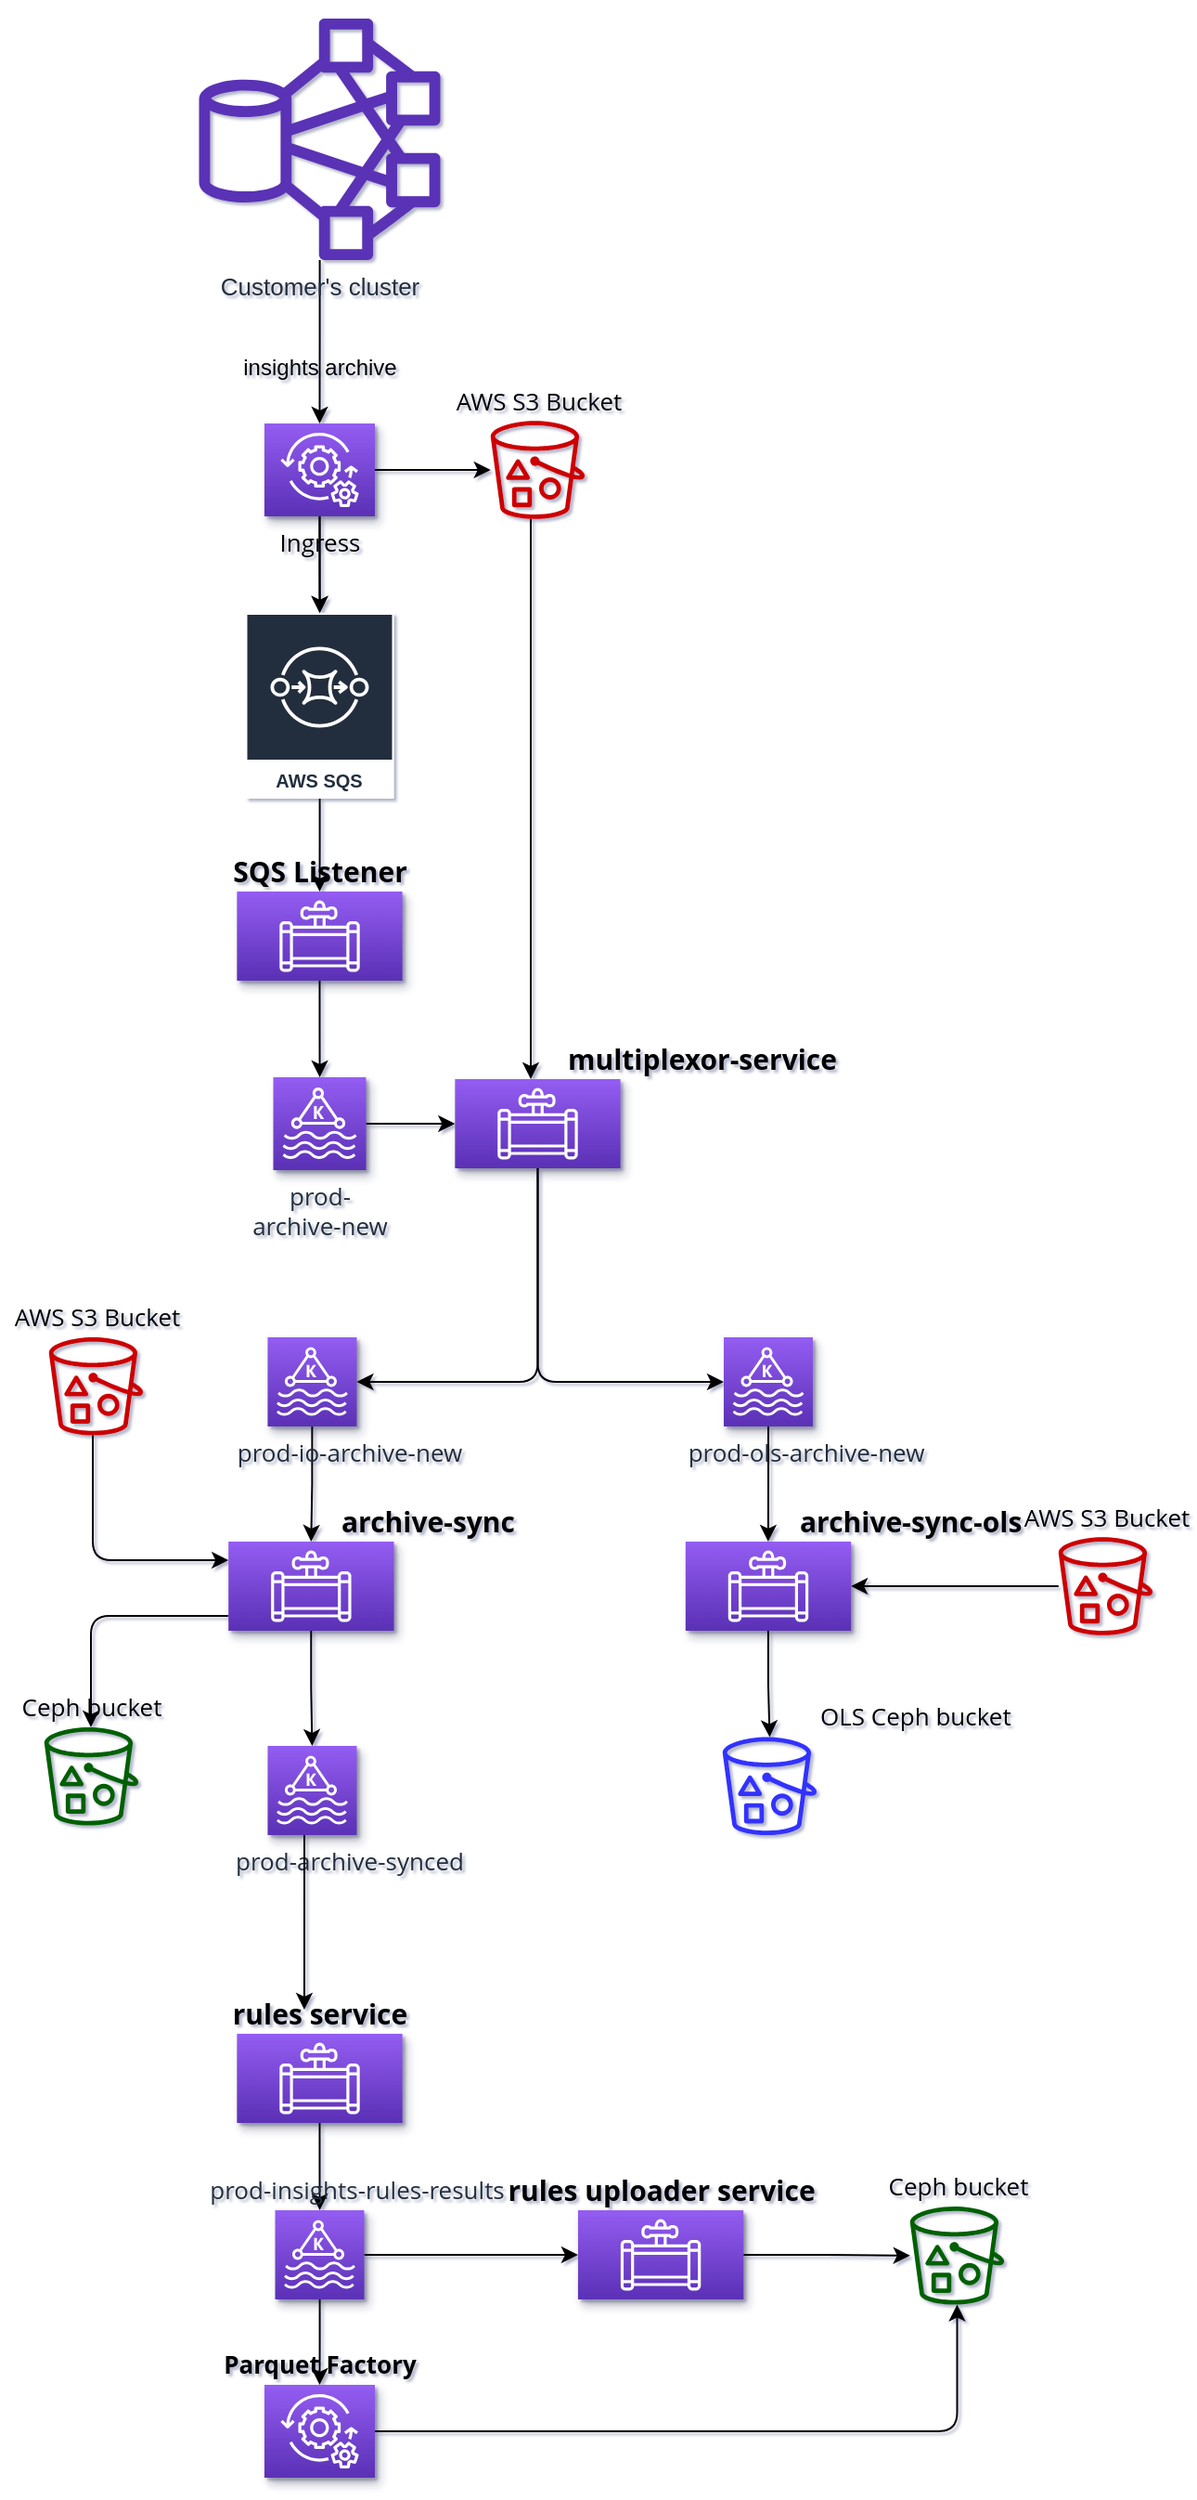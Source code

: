 <mxfile version="24.2.5" type="device">
  <diagram id="PvZe2rQdpgl4ulF8Twd2" name="Page-1">
    <mxGraphModel dx="1234" dy="870" grid="1" gridSize="10" guides="1" tooltips="1" connect="1" arrows="1" fold="1" page="0" pageScale="1" pageWidth="850" pageHeight="1100" math="0" shadow="1" extFonts="Open Sans^https://fonts.googleapis.com/css?family=Open+Sans">
      <root>
        <UserObject label="" animation="show Wq5InzKh79W2wBIpRcLx-78 fade&#xa;show cvLpx6p-RuNz1EM1y9mV-29 fade&#xa;wait 1000&#xa;&#xa;show Wq5InzKh79W2wBIpRcLx-1&#xa;wait 1000&#xa;show cvLpx6p-RuNz1EM1y9mV-24 fade&#xa;wait 1000&#xa;&#xa;show Wq5InzKh79W2wBIpRcLx-85 fade&#xa;show cvLpx6p-RuNz1EM1y9mV-22 fade&#xa;wait 1000&#xa;show Wq5InzKh79W2wBIpRcLx-2&#xa;wait 1000&#xa;show cvLpx6p-RuNz1EM1y9mV-23 fade&#xa;wait 1000&#xa;show Wq5InzKh79W2wBIpRcLx-3&#xa;wait 1000&#xa;show cvLpx6p-RuNz1EM1y9mV-30 fade&#xa;wait 1000&#xa;show Wq5InzKh79W2wBIpRcLx-4&#xa;wait 1000&#xa;show cvLpx6p-RuNz1EM1y9mV-25 fade&#xa;wait 1000&#xa;show cvLpx6p-RuNz1EM1y9mV-2 fade&#xa;wait 1000&#xa;show Wq5InzKh79W2wBIpRcLx-5&#xa;wait 1000&#xa;show Wq5InzKh79W2wBIpRcLx-6&#xa;wait 1000&#xa;show Wq5InzKh79W2wBIpRcLx-7&#xa;wait 1000&#xa;show cvLpx6p-RuNz1EM1y9mV-4 fade&#xa;wait 1000&#xa;show Wq5InzKh79W2wBIpRcLx-26&#xa;wait 1000&#xa;show Wq5InzKh79W2wBIpRcLx-20 fade&#xa;wait 1000&#xa;show Wq5InzKh79W2wBIpRcLx-21&#xa;wait 1000&#xa;show cvLpx6p-RuNz1EM1y9mV-8 fade&#xa;wait 1000&#xa;show cvLpx6p-RuNz1EM1y9mV-40 fade&#xa;show cvLpx6p-RuNz1EM1y9mV-9 fade&#xa;wait 1000&#xa;show hZzMzlVJMegq5i51UVMi-1&#xa;wait 1000&#xa;show qZqwFrgaYaiB9kYyUIb4-5&#xa;wait 1000&#xa;show cvLpx6p-RuNz1EM1y9mV-43&#xa;wait 1000&#xa;&#xa;&#xa;" id="0">
          <mxCell />
        </UserObject>
        <mxCell id="1" parent="0" />
        <mxCell id="cvLpx6p-RuNz1EM1y9mV-4" value="&lt;blockquote style=&quot;margin: 0 0 0 40px ; border: none ; padding: 0px&quot;&gt;&lt;span&gt;prod-archive-synced&lt;/span&gt;&lt;/blockquote&gt;" style="outlineConnect=0;fontColor=#232F3E;gradientColor=#945DF2;gradientDirection=north;fillColor=#5A30B5;strokeColor=#ffffff;dashed=0;verticalLabelPosition=bottom;verticalAlign=top;align=center;html=1;fontSize=13;fontStyle=0;aspect=fixed;shape=mxgraph.aws4.resourceIcon;resIcon=mxgraph.aws4.managed_streaming_for_kafka;shadow=1;labelPosition=center;spacingRight=0;fontFamily=Open Sans;spacingLeft=0;" parent="1" vertex="1">
          <mxGeometry x="144.235" y="940" width="48" height="48" as="geometry" />
        </mxCell>
        <mxCell id="cvLpx6p-RuNz1EM1y9mV-2" value="&lt;div&gt;&lt;b&gt;&lt;span style=&quot;font-size: 15px&quot;&gt;multiplexor-service&lt;/span&gt;&lt;/b&gt;&lt;/div&gt;" style="outlineConnect=0;fontColor=#000000;gradientColor=#945DF2;gradientDirection=north;fillColor=#5A30B5;strokeColor=#ffffff;dashed=0;verticalLabelPosition=top;verticalAlign=bottom;align=left;html=1;fontSize=15;fontStyle=1;aspect=fixed;shape=mxgraph.aws4.resourceIcon;resIcon=mxgraph.aws4.data_pipeline;fontFamily=Open Sans;shadow=1;labelPosition=right;spacingLeft=-30;" parent="1" vertex="1">
          <mxGeometry x="245.175" y="581" width="89.14" height="48" as="geometry" />
        </mxCell>
        <mxCell id="hzfEIbbCn_4-XFb5gGIH-16" value="" style="edgeStyle=orthogonalEdgeStyle;rounded=0;orthogonalLoop=1;jettySize=auto;html=1;fontSize=20;" parent="1" source="cvLpx6p-RuNz1EM1y9mV-23" target="cvLpx6p-RuNz1EM1y9mV-2" edge="1">
          <mxGeometry relative="1" as="geometry">
            <mxPoint x="840" y="253.0" as="targetPoint" />
          </mxGeometry>
        </mxCell>
        <mxCell id="cvLpx6p-RuNz1EM1y9mV-23" value="&lt;div style=&quot;font-size: 13px&quot;&gt;prod-&lt;br&gt;archive-new&lt;/div&gt;" style="outlineConnect=0;fontColor=#232F3E;gradientColor=#945DF2;gradientDirection=north;fillColor=#5A30B5;strokeColor=#ffffff;dashed=0;verticalLabelPosition=bottom;verticalAlign=top;align=center;html=1;fontSize=13;fontStyle=0;aspect=fixed;shape=mxgraph.aws4.resourceIcon;resIcon=mxgraph.aws4.managed_streaming_for_kafka;labelPosition=center;shadow=1;fontFamily=Open Sans;" parent="1" vertex="1">
          <mxGeometry x="147.25" y="580" width="50" height="50" as="geometry" />
        </mxCell>
        <mxCell id="Wq5InzKh79W2wBIpRcLx-2" value="" style="edgeStyle=orthogonalEdgeStyle;rounded=0;orthogonalLoop=1;jettySize=auto;html=1;" parent="1" source="cvLpx6p-RuNz1EM1y9mV-24" target="hzfEIbbCn_4-XFb5gGIH-3" edge="1">
          <mxGeometry relative="1" as="geometry" />
        </mxCell>
        <mxCell id="hzfEIbbCn_4-XFb5gGIH-8" value="" style="edgeStyle=orthogonalEdgeStyle;rounded=0;orthogonalLoop=1;jettySize=auto;html=1;" parent="1" source="cvLpx6p-RuNz1EM1y9mV-24" target="hzfEIbbCn_4-XFb5gGIH-7" edge="1">
          <mxGeometry relative="1" as="geometry" />
        </mxCell>
        <mxCell id="dzDXNNR-nJhao6QNLTsh-1" value="" style="edgeStyle=orthogonalEdgeStyle;rounded=0;orthogonalLoop=1;jettySize=auto;html=1;" parent="1" source="cvLpx6p-RuNz1EM1y9mV-24" target="hzfEIbbCn_4-XFb5gGIH-3" edge="1">
          <mxGeometry relative="1" as="geometry" />
        </mxCell>
        <UserObject label="Ingress" id="cvLpx6p-RuNz1EM1y9mV-24">
          <mxCell style="outlineConnect=0;fontColor=#000000;gradientColor=#945DF2;gradientDirection=north;fillColor=#5A30B5;strokeColor=#FFFFFF;dashed=0;verticalLabelPosition=bottom;verticalAlign=top;align=center;html=1;fontSize=13;fontStyle=0;aspect=fixed;shape=mxgraph.aws4.resourceIcon;resIcon=mxgraph.aws4.managed_services;fontFamily=Open Sans;shadow=1;labelBorderColor=none;labelBackgroundColor=none;" parent="1" vertex="1">
            <mxGeometry x="142.49" y="228" width="59.52" height="50" as="geometry" />
          </mxCell>
        </UserObject>
        <mxCell id="Wq5InzKh79W2wBIpRcLx-83" value="" style="shape=image;imageAspect=0;aspect=fixed;verticalLabelPosition=bottom;verticalAlign=top;rounded=0;dashed=1;labelBackgroundColor=none;strokeColor=#3399FF;strokeWidth=2;fillColor=#ffffff;fontColor=#0066CC;align=center;html=1;image=https://static.redhat.com/libs/redhat/brand-assets/latest/corp/logo--hat-only.svg;" parent="1" vertex="1">
          <mxGeometry width="70" as="geometry" />
        </mxCell>
        <mxCell id="8Mudrr2gFht6RSvs2BrG-41" value="insights archive" style="edgeStyle=orthogonalEdgeStyle;rounded=0;orthogonalLoop=1;jettySize=auto;html=1;labelBackgroundColor=none;fontSize=12;fontColor=#000000;labelPosition=center;verticalLabelPosition=bottom;align=center;verticalAlign=top;" parent="1" source="8Mudrr2gFht6RSvs2BrG-1" target="cvLpx6p-RuNz1EM1y9mV-24" edge="1">
          <mxGeometry relative="1" as="geometry">
            <mxPoint x="150" y="253.12" as="targetPoint" />
            <Array as="points" />
          </mxGeometry>
        </mxCell>
        <mxCell id="8Mudrr2gFht6RSvs2BrG-1" value="Customer&#39;s cluster" style="outlineConnect=0;fontColor=#232F3E;gradientColor=none;fillColor=#5A30B5;strokeColor=none;dashed=0;verticalLabelPosition=bottom;verticalAlign=top;align=center;html=1;fontSize=13;fontStyle=0;aspect=fixed;pointerEvents=1;shape=mxgraph.aws4.hdfs_cluster;" parent="1" vertex="1">
          <mxGeometry x="107.25" y="10" width="130" height="130" as="geometry" />
        </mxCell>
        <mxCell id="hzfEIbbCn_4-XFb5gGIH-10" value="" style="edgeStyle=orthogonalEdgeStyle;rounded=0;orthogonalLoop=1;jettySize=auto;html=1;" parent="1" source="hzfEIbbCn_4-XFb5gGIH-3" target="hzfEIbbCn_4-XFb5gGIH-9" edge="1">
          <mxGeometry relative="1" as="geometry" />
        </mxCell>
        <mxCell id="hzfEIbbCn_4-XFb5gGIH-3" value="AWS SQS" style="outlineConnect=0;fontColor=#232F3E;gradientColor=none;strokeColor=#ffffff;fillColor=#232F3E;dashed=0;verticalLabelPosition=middle;verticalAlign=bottom;align=center;html=1;whiteSpace=wrap;fontSize=10;fontStyle=1;spacing=3;shape=mxgraph.aws4.productIcon;prIcon=mxgraph.aws4.sqs;" parent="1" vertex="1">
          <mxGeometry x="132.25" y="330.0" width="80" height="100" as="geometry" />
        </mxCell>
        <mxCell id="hzfEIbbCn_4-XFb5gGIH-35" value="" style="edgeStyle=orthogonalEdgeStyle;rounded=0;orthogonalLoop=1;jettySize=auto;html=1;fontSize=20;" parent="1" source="hzfEIbbCn_4-XFb5gGIH-7" target="cvLpx6p-RuNz1EM1y9mV-2" edge="1">
          <mxGeometry relative="1" as="geometry">
            <mxPoint x="278.326" y="146.385" as="targetPoint" />
            <Array as="points">
              <mxPoint x="286" y="280" />
              <mxPoint x="286" y="280" />
            </Array>
          </mxGeometry>
        </mxCell>
        <mxCell id="hzfEIbbCn_4-XFb5gGIH-7" value="AWS S3 Bucket" style="outlineConnect=0;fontColor=#000000;gradientColor=none;fillColor=#CC0000;strokeColor=none;dashed=0;verticalLabelPosition=top;verticalAlign=bottom;align=center;html=1;fontSize=13;fontStyle=0;aspect=fixed;pointerEvents=1;shape=mxgraph.aws4.bucket_with_objects;fontFamily=Open Sans;labelPosition=center;shadow=0;noLabel=0;container=0;" parent="1" vertex="1">
          <mxGeometry x="264" y="226.615" width="51.49" height="52.77" as="geometry" />
        </mxCell>
        <mxCell id="hzfEIbbCn_4-XFb5gGIH-14" value="" style="edgeStyle=orthogonalEdgeStyle;rounded=0;orthogonalLoop=1;jettySize=auto;html=1;fontSize=20;fontStyle=1" parent="1" source="hzfEIbbCn_4-XFb5gGIH-9" target="cvLpx6p-RuNz1EM1y9mV-23" edge="1">
          <mxGeometry relative="1" as="geometry">
            <mxPoint x="579.14" y="253" as="sourcePoint" />
            <mxPoint x="660" y="253" as="targetPoint" />
          </mxGeometry>
        </mxCell>
        <mxCell id="hzfEIbbCn_4-XFb5gGIH-9" value="&lt;b&gt;&lt;span style=&quot;font-size: 15px&quot;&gt;SQS Listener&lt;/span&gt;&lt;/b&gt;" style="outlineConnect=0;fontColor=#000000;gradientColor=#945DF2;gradientDirection=north;fillColor=#5A30B5;strokeColor=#ffffff;dashed=0;verticalLabelPosition=top;verticalAlign=bottom;align=center;html=1;fontSize=15;fontStyle=1;aspect=fixed;shape=mxgraph.aws4.resourceIcon;resIcon=mxgraph.aws4.data_pipeline;fontFamily=Open Sans;shadow=1;labelPosition=center;" parent="1" vertex="1">
          <mxGeometry x="127.68" y="480" width="89.14" height="48" as="geometry" />
        </mxCell>
        <mxCell id="hzfEIbbCn_4-XFb5gGIH-25" value="" style="edgeStyle=orthogonalEdgeStyle;rounded=0;orthogonalLoop=1;jettySize=auto;html=1;fontSize=20;" parent="1" source="hzfEIbbCn_4-XFb5gGIH-19" target="hzfEIbbCn_4-XFb5gGIH-22" edge="1">
          <mxGeometry relative="1" as="geometry" />
        </mxCell>
        <mxCell id="hzfEIbbCn_4-XFb5gGIH-19" value="&lt;b&gt;&lt;span style=&quot;font-size: 15px&quot;&gt;rules service&lt;/span&gt;&lt;/b&gt;" style="outlineConnect=0;fontColor=#000000;gradientColor=#945DF2;gradientDirection=north;fillColor=#5A30B5;strokeColor=#ffffff;dashed=0;verticalLabelPosition=top;verticalAlign=bottom;align=center;html=1;fontSize=15;fontStyle=1;aspect=fixed;shape=mxgraph.aws4.resourceIcon;resIcon=mxgraph.aws4.data_pipeline;fontFamily=Open Sans;shadow=1;labelPosition=center;" parent="1" vertex="1">
          <mxGeometry x="127.68" y="1095" width="89.14" height="48" as="geometry" />
        </mxCell>
        <mxCell id="hzfEIbbCn_4-XFb5gGIH-21" value="" style="edgeStyle=orthogonalEdgeStyle;rounded=1;comic=0;jumpStyle=none;orthogonalLoop=1;jettySize=auto;html=1;shadow=0;startFill=1;endFill=1;fontColor=#000000;labelBackgroundColor=#f6f6f6;fontSize=20;fontStyle=1" parent="1" source="cvLpx6p-RuNz1EM1y9mV-4" edge="1">
          <mxGeometry relative="1" as="geometry">
            <mxPoint x="163.98" y="1082" as="targetPoint" />
            <mxPoint x="833.647" y="1198" as="sourcePoint" />
            <Array as="points">
              <mxPoint x="163.98" y="1014" />
            </Array>
          </mxGeometry>
        </mxCell>
        <mxCell id="jBl5X6R8nobQf4J1Eu6D-18" value="" style="edgeStyle=orthogonalEdgeStyle;rounded=0;orthogonalLoop=1;jettySize=auto;html=1;" parent="1" source="hzfEIbbCn_4-XFb5gGIH-22" target="jBl5X6R8nobQf4J1Eu6D-17" edge="1">
          <mxGeometry relative="1" as="geometry" />
        </mxCell>
        <mxCell id="jBl5X6R8nobQf4J1Eu6D-30" value="" style="edgeStyle=orthogonalEdgeStyle;rounded=0;orthogonalLoop=1;jettySize=auto;html=1;" parent="1" source="hzfEIbbCn_4-XFb5gGIH-22" target="66jfKdfOWFosxA7JYabk-3" edge="1">
          <mxGeometry relative="1" as="geometry" />
        </mxCell>
        <mxCell id="hzfEIbbCn_4-XFb5gGIH-22" value="&lt;blockquote style=&quot;margin: 0 0 0 40px ; border: none ; padding: 0px&quot;&gt;prod-insights-rules-results&lt;br&gt;&lt;/blockquote&gt;" style="outlineConnect=0;fontColor=#232F3E;gradientColor=#945DF2;gradientDirection=north;fillColor=#5A30B5;strokeColor=#ffffff;dashed=0;verticalLabelPosition=top;verticalAlign=bottom;align=center;html=1;fontSize=13;fontStyle=0;aspect=fixed;shape=mxgraph.aws4.resourceIcon;resIcon=mxgraph.aws4.managed_streaming_for_kafka;shadow=1;labelPosition=center;spacingRight=0;fontFamily=Open Sans;" parent="1" vertex="1">
          <mxGeometry x="148.25" y="1190" width="48" height="48" as="geometry" />
        </mxCell>
        <mxCell id="66jfKdfOWFosxA7JYabk-10" value="" style="edgeStyle=orthogonalEdgeStyle;rounded=1;orthogonalLoop=1;jettySize=auto;html=1;shadow=0;comic=0;strokeColor=default;align=center;verticalAlign=middle;fontFamily=Helvetica;fontSize=20;fontColor=#000000;fontStyle=1;labelBackgroundColor=#f6f6f6;jumpStyle=none;startFill=1;endArrow=classic;endFill=1;" parent="1" source="66jfKdfOWFosxA7JYabk-3" target="jBl5X6R8nobQf4J1Eu6D-19" edge="1">
          <mxGeometry relative="1" as="geometry">
            <mxPoint x="172.255" y="1395" as="targetPoint" />
          </mxGeometry>
        </mxCell>
        <UserObject label="&lt;b&gt;Parquet Factory&lt;/b&gt;" id="66jfKdfOWFosxA7JYabk-3">
          <mxCell style="outlineConnect=0;fontColor=#000000;gradientColor=#945DF2;gradientDirection=north;fillColor=#5A30B5;strokeColor=#FFFFFF;dashed=0;verticalLabelPosition=top;verticalAlign=bottom;align=center;html=1;fontSize=13;fontStyle=0;aspect=fixed;shape=mxgraph.aws4.resourceIcon;resIcon=mxgraph.aws4.managed_services;fontFamily=Open Sans;shadow=1;labelBorderColor=none;labelBackgroundColor=none;labelPosition=center;" parent="1" vertex="1">
            <mxGeometry x="142.495" y="1284" width="59.52" height="50" as="geometry" />
          </mxCell>
        </UserObject>
        <mxCell id="jBl5X6R8nobQf4J1Eu6D-16" value="" style="edgeStyle=orthogonalEdgeStyle;rounded=0;orthogonalLoop=1;jettySize=auto;html=1;" parent="1" source="jBl5X6R8nobQf4J1Eu6D-4" target="cvLpx6p-RuNz1EM1y9mV-4" edge="1">
          <mxGeometry relative="1" as="geometry" />
        </mxCell>
        <mxCell id="jBl5X6R8nobQf4J1Eu6D-22" value="" style="edgeStyle=orthogonalEdgeStyle;rounded=1;orthogonalLoop=1;jettySize=auto;html=1;shadow=0;comic=0;strokeColor=default;align=center;verticalAlign=middle;fontFamily=Helvetica;fontSize=20;fontColor=#000000;fontStyle=1;labelBackgroundColor=#f6f6f6;jumpStyle=none;startFill=1;endArrow=classic;endFill=1;" parent="1" source="jBl5X6R8nobQf4J1Eu6D-4" target="jBl5X6R8nobQf4J1Eu6D-21" edge="1">
          <mxGeometry relative="1" as="geometry">
            <Array as="points">
              <mxPoint x="49" y="870" />
            </Array>
          </mxGeometry>
        </mxCell>
        <mxCell id="jBl5X6R8nobQf4J1Eu6D-4" value="&lt;div&gt;&lt;b&gt;&lt;span style=&quot;font-size: 15px&quot;&gt;archive-sync&lt;/span&gt;&lt;/b&gt;&lt;/div&gt;" style="outlineConnect=0;fontColor=#000000;gradientColor=#945DF2;gradientDirection=north;fillColor=#5A30B5;strokeColor=#ffffff;dashed=0;verticalLabelPosition=top;verticalAlign=bottom;align=left;html=1;fontSize=15;fontStyle=1;aspect=fixed;shape=mxgraph.aws4.resourceIcon;resIcon=mxgraph.aws4.data_pipeline;fontFamily=Open Sans;shadow=1;labelPosition=right;spacingLeft=-30;" parent="1" vertex="1">
          <mxGeometry x="123.105" y="830" width="89.14" height="48" as="geometry" />
        </mxCell>
        <mxCell id="jBl5X6R8nobQf4J1Eu6D-14" value="" style="edgeStyle=orthogonalEdgeStyle;rounded=0;orthogonalLoop=1;jettySize=auto;html=1;" parent="1" source="jBl5X6R8nobQf4J1Eu6D-6" target="jBl5X6R8nobQf4J1Eu6D-4" edge="1">
          <mxGeometry relative="1" as="geometry" />
        </mxCell>
        <mxCell id="jBl5X6R8nobQf4J1Eu6D-6" value="&lt;blockquote style=&quot;margin: 0 0 0 40px ; border: none ; padding: 0px&quot;&gt;&lt;span&gt;prod-io-archive-new&lt;/span&gt;&lt;/blockquote&gt;" style="outlineConnect=0;fontColor=#232F3E;gradientColor=#945DF2;gradientDirection=north;fillColor=#5A30B5;strokeColor=#ffffff;dashed=0;verticalLabelPosition=bottom;verticalAlign=top;align=center;html=1;fontSize=13;fontStyle=0;aspect=fixed;shape=mxgraph.aws4.resourceIcon;resIcon=mxgraph.aws4.managed_streaming_for_kafka;shadow=1;labelPosition=center;spacingRight=0;fontFamily=Open Sans;spacingLeft=0;" parent="1" vertex="1">
          <mxGeometry x="144.225" y="720" width="48" height="48" as="geometry" />
        </mxCell>
        <mxCell id="jBl5X6R8nobQf4J1Eu6D-15" value="" style="edgeStyle=orthogonalEdgeStyle;rounded=0;orthogonalLoop=1;jettySize=auto;html=1;" parent="1" source="jBl5X6R8nobQf4J1Eu6D-7" target="jBl5X6R8nobQf4J1Eu6D-13" edge="1">
          <mxGeometry relative="1" as="geometry" />
        </mxCell>
        <mxCell id="jBl5X6R8nobQf4J1Eu6D-7" value="&lt;blockquote style=&quot;margin: 0 0 0 40px ; border: none ; padding: 0px&quot;&gt;&lt;span&gt;prod-ols-archive-new&lt;/span&gt;&lt;/blockquote&gt;" style="outlineConnect=0;fontColor=#232F3E;gradientColor=#945DF2;gradientDirection=north;fillColor=#5A30B5;strokeColor=#ffffff;dashed=0;verticalLabelPosition=bottom;verticalAlign=top;align=center;html=1;fontSize=13;fontStyle=0;aspect=fixed;shape=mxgraph.aws4.resourceIcon;resIcon=mxgraph.aws4.managed_streaming_for_kafka;shadow=1;labelPosition=center;spacingRight=0;fontFamily=Open Sans;spacingLeft=0;" parent="1" vertex="1">
          <mxGeometry x="389.995" y="720" width="48" height="48" as="geometry" />
        </mxCell>
        <mxCell id="jBl5X6R8nobQf4J1Eu6D-10" value="" style="endArrow=classic;html=1;rounded=1;edgeStyle=orthogonalEdgeStyle;shadow=0;comic=0;strokeColor=default;align=center;verticalAlign=middle;fontFamily=Helvetica;fontSize=20;fontColor=#000000;fontStyle=1;labelBackgroundColor=#f6f6f6;jumpStyle=none;startFill=1;endFill=1;" parent="1" source="cvLpx6p-RuNz1EM1y9mV-2" target="jBl5X6R8nobQf4J1Eu6D-6" edge="1">
          <mxGeometry width="50" height="50" relative="1" as="geometry">
            <mxPoint x="230" y="840" as="sourcePoint" />
            <mxPoint x="280" y="790" as="targetPoint" />
            <Array as="points">
              <mxPoint x="290" y="744" />
            </Array>
          </mxGeometry>
        </mxCell>
        <mxCell id="jBl5X6R8nobQf4J1Eu6D-11" value="" style="endArrow=classic;html=1;rounded=1;shadow=0;comic=0;strokeColor=default;align=center;verticalAlign=middle;fontFamily=Helvetica;fontSize=20;fontColor=#000000;fontStyle=1;labelBackgroundColor=#f6f6f6;jumpStyle=none;startFill=1;endFill=1;edgeStyle=orthogonalEdgeStyle;" parent="1" source="cvLpx6p-RuNz1EM1y9mV-2" target="jBl5X6R8nobQf4J1Eu6D-7" edge="1">
          <mxGeometry width="50" height="50" relative="1" as="geometry">
            <mxPoint x="230" y="840" as="sourcePoint" />
            <mxPoint x="280" y="790" as="targetPoint" />
            <Array as="points">
              <mxPoint x="290" y="744" />
            </Array>
          </mxGeometry>
        </mxCell>
        <mxCell id="jBl5X6R8nobQf4J1Eu6D-28" value="" style="edgeStyle=orthogonalEdgeStyle;rounded=0;orthogonalLoop=1;jettySize=auto;html=1;" parent="1" source="jBl5X6R8nobQf4J1Eu6D-13" target="jBl5X6R8nobQf4J1Eu6D-27" edge="1">
          <mxGeometry relative="1" as="geometry" />
        </mxCell>
        <mxCell id="jBl5X6R8nobQf4J1Eu6D-13" value="&lt;div&gt;&lt;b&gt;&lt;span style=&quot;font-size: 15px&quot;&gt;archive-sync-ols&lt;/span&gt;&lt;/b&gt;&lt;/div&gt;" style="outlineConnect=0;fontColor=#000000;gradientColor=#945DF2;gradientDirection=north;fillColor=#5A30B5;strokeColor=#ffffff;dashed=0;verticalLabelPosition=top;verticalAlign=bottom;align=left;html=1;fontSize=15;fontStyle=1;aspect=fixed;shape=mxgraph.aws4.resourceIcon;resIcon=mxgraph.aws4.data_pipeline;fontFamily=Open Sans;shadow=1;labelPosition=right;spacingLeft=-30;" parent="1" vertex="1">
          <mxGeometry x="369.425" y="830" width="89.14" height="48" as="geometry" />
        </mxCell>
        <mxCell id="jBl5X6R8nobQf4J1Eu6D-20" value="" style="edgeStyle=orthogonalEdgeStyle;rounded=0;orthogonalLoop=1;jettySize=auto;html=1;" parent="1" source="jBl5X6R8nobQf4J1Eu6D-17" target="jBl5X6R8nobQf4J1Eu6D-19" edge="1">
          <mxGeometry relative="1" as="geometry" />
        </mxCell>
        <mxCell id="jBl5X6R8nobQf4J1Eu6D-17" value="&lt;b&gt;&lt;span style=&quot;font-size: 15px&quot;&gt;rules uploader service&lt;/span&gt;&lt;/b&gt;" style="outlineConnect=0;fontColor=#000000;gradientColor=#945DF2;gradientDirection=north;fillColor=#5A30B5;strokeColor=#ffffff;dashed=0;verticalLabelPosition=top;verticalAlign=bottom;align=center;html=1;fontSize=15;fontStyle=1;aspect=fixed;shape=mxgraph.aws4.resourceIcon;resIcon=mxgraph.aws4.data_pipeline;fontFamily=Open Sans;shadow=1;labelPosition=center;" parent="1" vertex="1">
          <mxGeometry x="311.47" y="1190" width="89.14" height="48" as="geometry" />
        </mxCell>
        <mxCell id="jBl5X6R8nobQf4J1Eu6D-19" value="Ceph bucket" style="outlineConnect=0;fontColor=#000000;gradientColor=none;fillColor=#006100;strokeColor=none;dashed=0;verticalLabelPosition=top;verticalAlign=bottom;align=center;html=1;fontSize=13;fontStyle=0;aspect=fixed;pointerEvents=1;shape=mxgraph.aws4.bucket_with_objects;fontFamily=Open Sans;labelPosition=center;shadow=0;noLabel=0;container=0;" parent="1" vertex="1">
          <mxGeometry x="490" y="1188" width="51.49" height="52.77" as="geometry" />
        </mxCell>
        <mxCell id="jBl5X6R8nobQf4J1Eu6D-21" value="Ceph bucket" style="outlineConnect=0;fontColor=#000000;gradientColor=none;fillColor=#006100;strokeColor=none;dashed=0;verticalLabelPosition=top;verticalAlign=bottom;align=center;html=1;fontSize=13;fontStyle=0;aspect=fixed;pointerEvents=1;shape=mxgraph.aws4.bucket_with_objects;fontFamily=Open Sans;labelPosition=center;shadow=0;noLabel=0;container=0;" parent="1" vertex="1">
          <mxGeometry x="23.51" y="930" width="51.49" height="52.77" as="geometry" />
        </mxCell>
        <mxCell id="jBl5X6R8nobQf4J1Eu6D-23" value="AWS S3 Bucket" style="outlineConnect=0;fontColor=#000000;gradientColor=none;fillColor=#CC0000;strokeColor=none;dashed=0;verticalLabelPosition=top;verticalAlign=bottom;align=center;html=1;fontSize=13;fontStyle=0;aspect=fixed;pointerEvents=1;shape=mxgraph.aws4.bucket_with_objects;fontFamily=Open Sans;labelPosition=center;shadow=0;noLabel=0;container=0;" parent="1" vertex="1">
          <mxGeometry x="26" y="720.005" width="51.49" height="52.77" as="geometry" />
        </mxCell>
        <mxCell id="jBl5X6R8nobQf4J1Eu6D-24" value="" style="endArrow=classic;html=1;rounded=1;edgeStyle=orthogonalEdgeStyle;shadow=0;comic=0;strokeColor=default;align=center;verticalAlign=middle;fontFamily=Helvetica;fontSize=20;fontColor=#000000;fontStyle=1;labelBackgroundColor=#f6f6f6;jumpStyle=none;startFill=1;endFill=1;" parent="1" source="jBl5X6R8nobQf4J1Eu6D-23" target="jBl5X6R8nobQf4J1Eu6D-4" edge="1">
          <mxGeometry width="50" height="50" relative="1" as="geometry">
            <mxPoint x="160" y="590" as="sourcePoint" />
            <mxPoint x="210" y="540" as="targetPoint" />
            <Array as="points">
              <mxPoint x="50" y="840" />
            </Array>
          </mxGeometry>
        </mxCell>
        <mxCell id="jBl5X6R8nobQf4J1Eu6D-26" value="" style="edgeStyle=orthogonalEdgeStyle;rounded=0;orthogonalLoop=1;jettySize=auto;html=1;" parent="1" source="jBl5X6R8nobQf4J1Eu6D-25" target="jBl5X6R8nobQf4J1Eu6D-13" edge="1">
          <mxGeometry relative="1" as="geometry" />
        </mxCell>
        <mxCell id="jBl5X6R8nobQf4J1Eu6D-25" value="AWS S3 Bucket" style="outlineConnect=0;fontColor=#000000;gradientColor=none;fillColor=#CC0000;strokeColor=none;dashed=0;verticalLabelPosition=top;verticalAlign=bottom;align=center;html=1;fontSize=13;fontStyle=0;aspect=fixed;pointerEvents=1;shape=mxgraph.aws4.bucket_with_objects;fontFamily=Open Sans;labelPosition=center;shadow=0;noLabel=0;container=0;" parent="1" vertex="1">
          <mxGeometry x="570" y="827.615" width="51.49" height="52.77" as="geometry" />
        </mxCell>
        <mxCell id="jBl5X6R8nobQf4J1Eu6D-27" value="OLS Ceph bucket" style="outlineConnect=0;dashed=0;verticalLabelPosition=top;verticalAlign=bottom;align=left;html=1;fontSize=13;fontStyle=0;aspect=fixed;pointerEvents=1;shape=mxgraph.aws4.bucket_with_objects;fontFamily=Open Sans;labelPosition=right;shadow=0;noLabel=0;container=0;fillColor=#3333FF;strokeColor=#009999;" parent="1" vertex="1">
          <mxGeometry x="389" y="935.23" width="51.49" height="52.77" as="geometry" />
        </mxCell>
      </root>
    </mxGraphModel>
  </diagram>
</mxfile>
